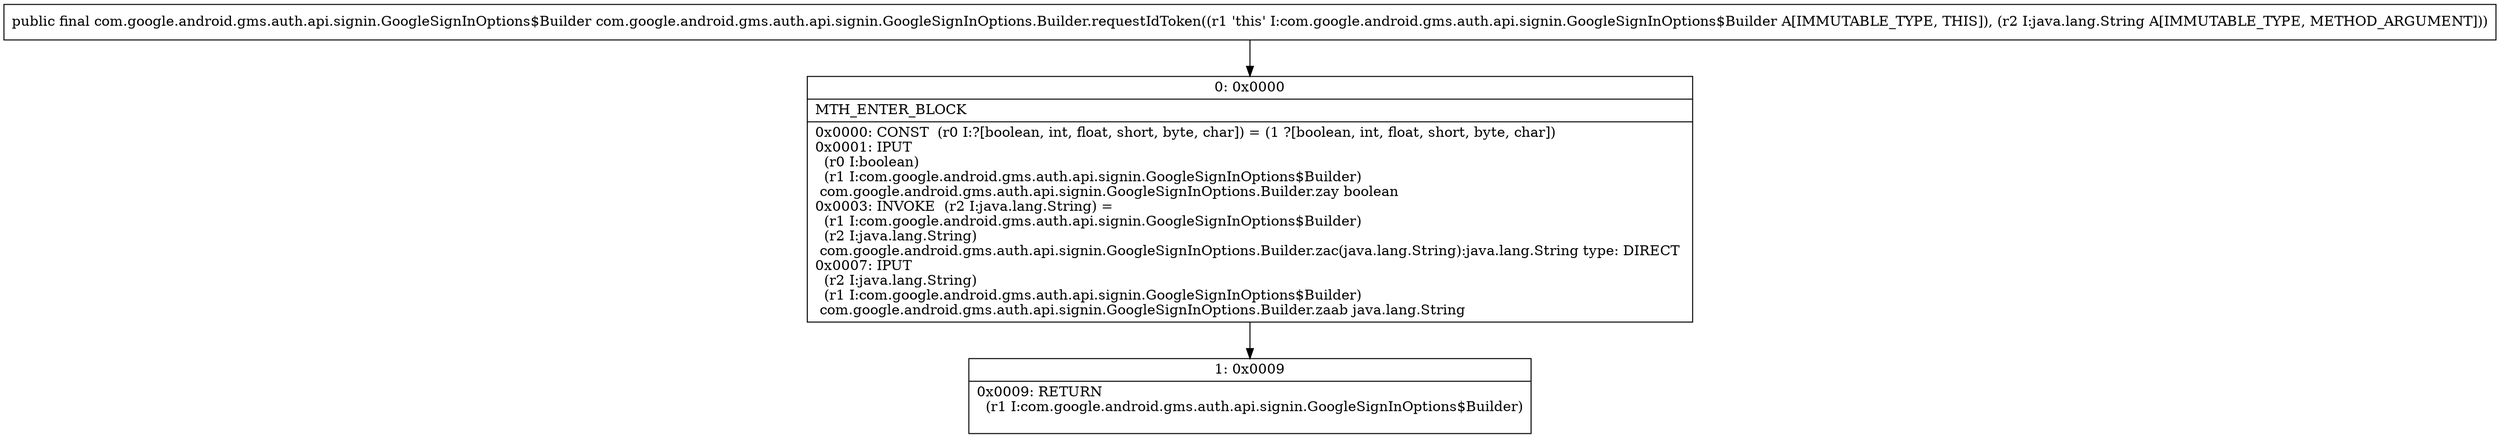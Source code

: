 digraph "CFG forcom.google.android.gms.auth.api.signin.GoogleSignInOptions.Builder.requestIdToken(Ljava\/lang\/String;)Lcom\/google\/android\/gms\/auth\/api\/signin\/GoogleSignInOptions$Builder;" {
Node_0 [shape=record,label="{0\:\ 0x0000|MTH_ENTER_BLOCK\l|0x0000: CONST  (r0 I:?[boolean, int, float, short, byte, char]) = (1 ?[boolean, int, float, short, byte, char]) \l0x0001: IPUT  \l  (r0 I:boolean)\l  (r1 I:com.google.android.gms.auth.api.signin.GoogleSignInOptions$Builder)\l com.google.android.gms.auth.api.signin.GoogleSignInOptions.Builder.zay boolean \l0x0003: INVOKE  (r2 I:java.lang.String) = \l  (r1 I:com.google.android.gms.auth.api.signin.GoogleSignInOptions$Builder)\l  (r2 I:java.lang.String)\l com.google.android.gms.auth.api.signin.GoogleSignInOptions.Builder.zac(java.lang.String):java.lang.String type: DIRECT \l0x0007: IPUT  \l  (r2 I:java.lang.String)\l  (r1 I:com.google.android.gms.auth.api.signin.GoogleSignInOptions$Builder)\l com.google.android.gms.auth.api.signin.GoogleSignInOptions.Builder.zaab java.lang.String \l}"];
Node_1 [shape=record,label="{1\:\ 0x0009|0x0009: RETURN  \l  (r1 I:com.google.android.gms.auth.api.signin.GoogleSignInOptions$Builder)\l \l}"];
MethodNode[shape=record,label="{public final com.google.android.gms.auth.api.signin.GoogleSignInOptions$Builder com.google.android.gms.auth.api.signin.GoogleSignInOptions.Builder.requestIdToken((r1 'this' I:com.google.android.gms.auth.api.signin.GoogleSignInOptions$Builder A[IMMUTABLE_TYPE, THIS]), (r2 I:java.lang.String A[IMMUTABLE_TYPE, METHOD_ARGUMENT])) }"];
MethodNode -> Node_0;
Node_0 -> Node_1;
}

